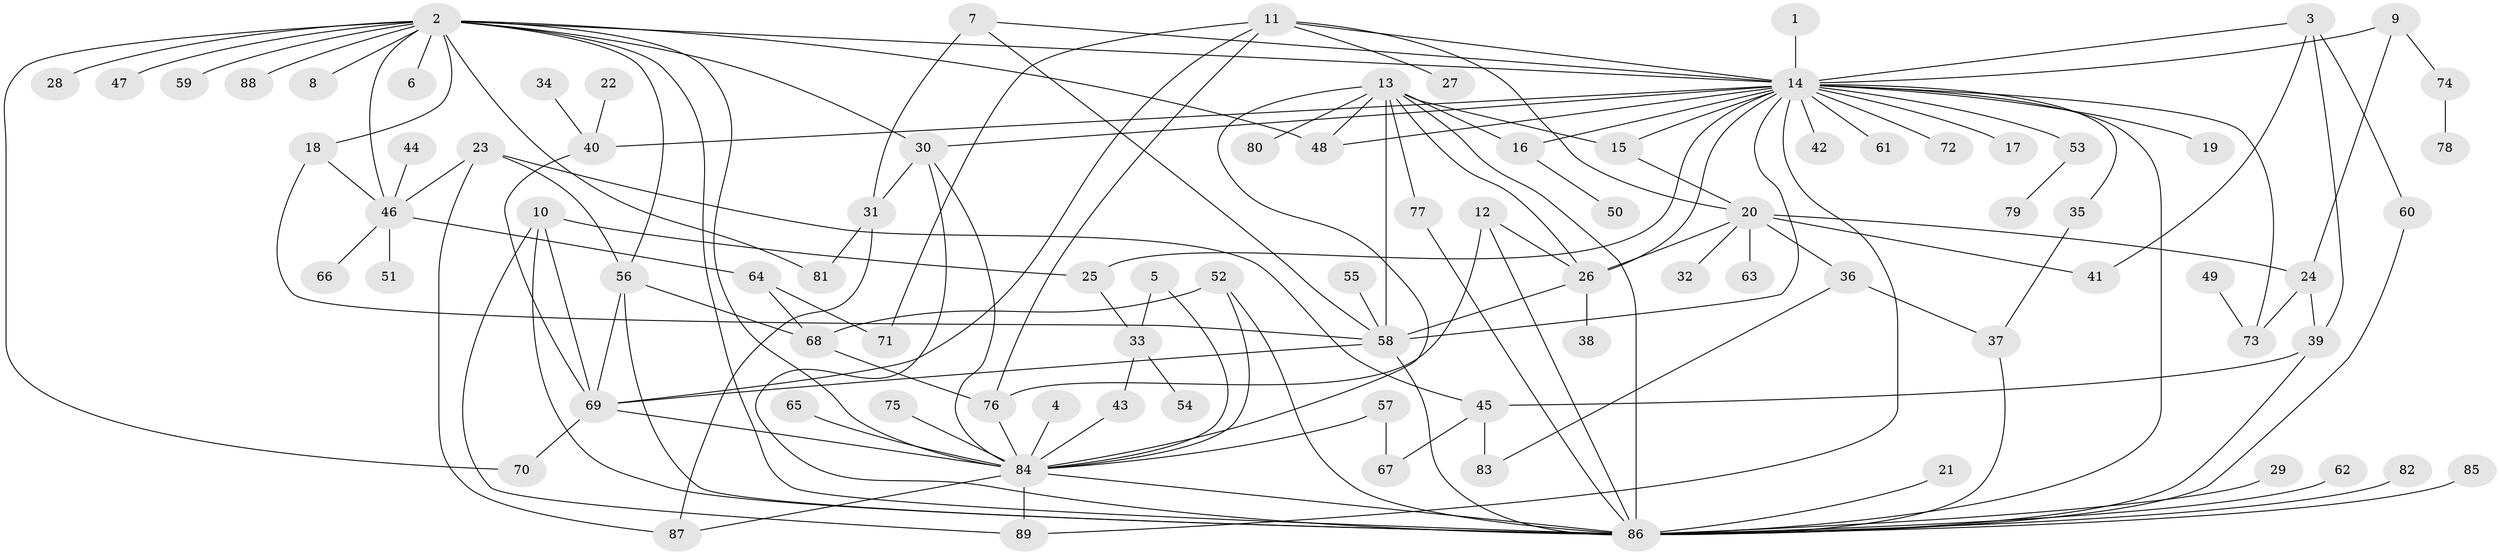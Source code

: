 // original degree distribution, {27: 0.007874015748031496, 1: 0.41732283464566927, 17: 0.007874015748031496, 2: 0.23622047244094488, 4: 0.09448818897637795, 18: 0.007874015748031496, 9: 0.015748031496062992, 3: 0.11811023622047244, 6: 0.007874015748031496, 21: 0.007874015748031496, 8: 0.015748031496062992, 10: 0.007874015748031496, 5: 0.047244094488188976, 11: 0.007874015748031496}
// Generated by graph-tools (version 1.1) at 2025/36/03/04/25 23:36:54]
// undirected, 89 vertices, 144 edges
graph export_dot {
  node [color=gray90,style=filled];
  1;
  2;
  3;
  4;
  5;
  6;
  7;
  8;
  9;
  10;
  11;
  12;
  13;
  14;
  15;
  16;
  17;
  18;
  19;
  20;
  21;
  22;
  23;
  24;
  25;
  26;
  27;
  28;
  29;
  30;
  31;
  32;
  33;
  34;
  35;
  36;
  37;
  38;
  39;
  40;
  41;
  42;
  43;
  44;
  45;
  46;
  47;
  48;
  49;
  50;
  51;
  52;
  53;
  54;
  55;
  56;
  57;
  58;
  59;
  60;
  61;
  62;
  63;
  64;
  65;
  66;
  67;
  68;
  69;
  70;
  71;
  72;
  73;
  74;
  75;
  76;
  77;
  78;
  79;
  80;
  81;
  82;
  83;
  84;
  85;
  86;
  87;
  88;
  89;
  1 -- 14 [weight=1.0];
  2 -- 6 [weight=1.0];
  2 -- 8 [weight=1.0];
  2 -- 14 [weight=1.0];
  2 -- 18 [weight=1.0];
  2 -- 28 [weight=1.0];
  2 -- 30 [weight=1.0];
  2 -- 46 [weight=1.0];
  2 -- 47 [weight=1.0];
  2 -- 48 [weight=1.0];
  2 -- 56 [weight=1.0];
  2 -- 59 [weight=1.0];
  2 -- 70 [weight=1.0];
  2 -- 81 [weight=1.0];
  2 -- 84 [weight=1.0];
  2 -- 86 [weight=1.0];
  2 -- 88 [weight=1.0];
  3 -- 14 [weight=1.0];
  3 -- 39 [weight=1.0];
  3 -- 41 [weight=1.0];
  3 -- 60 [weight=1.0];
  4 -- 84 [weight=1.0];
  5 -- 33 [weight=1.0];
  5 -- 84 [weight=1.0];
  7 -- 14 [weight=1.0];
  7 -- 31 [weight=1.0];
  7 -- 58 [weight=1.0];
  9 -- 14 [weight=1.0];
  9 -- 24 [weight=1.0];
  9 -- 74 [weight=1.0];
  10 -- 25 [weight=1.0];
  10 -- 69 [weight=1.0];
  10 -- 86 [weight=1.0];
  10 -- 89 [weight=1.0];
  11 -- 14 [weight=1.0];
  11 -- 20 [weight=1.0];
  11 -- 27 [weight=1.0];
  11 -- 69 [weight=1.0];
  11 -- 71 [weight=1.0];
  11 -- 76 [weight=1.0];
  12 -- 26 [weight=1.0];
  12 -- 76 [weight=1.0];
  12 -- 86 [weight=1.0];
  13 -- 15 [weight=1.0];
  13 -- 16 [weight=1.0];
  13 -- 26 [weight=1.0];
  13 -- 48 [weight=1.0];
  13 -- 58 [weight=1.0];
  13 -- 77 [weight=1.0];
  13 -- 80 [weight=1.0];
  13 -- 84 [weight=1.0];
  13 -- 86 [weight=1.0];
  14 -- 15 [weight=1.0];
  14 -- 16 [weight=1.0];
  14 -- 17 [weight=1.0];
  14 -- 19 [weight=1.0];
  14 -- 25 [weight=1.0];
  14 -- 26 [weight=1.0];
  14 -- 30 [weight=1.0];
  14 -- 35 [weight=1.0];
  14 -- 40 [weight=1.0];
  14 -- 42 [weight=1.0];
  14 -- 48 [weight=1.0];
  14 -- 53 [weight=1.0];
  14 -- 58 [weight=1.0];
  14 -- 61 [weight=1.0];
  14 -- 72 [weight=1.0];
  14 -- 73 [weight=2.0];
  14 -- 86 [weight=1.0];
  14 -- 89 [weight=1.0];
  15 -- 20 [weight=1.0];
  16 -- 50 [weight=1.0];
  18 -- 46 [weight=1.0];
  18 -- 58 [weight=1.0];
  20 -- 24 [weight=1.0];
  20 -- 26 [weight=2.0];
  20 -- 32 [weight=1.0];
  20 -- 36 [weight=1.0];
  20 -- 41 [weight=1.0];
  20 -- 63 [weight=1.0];
  21 -- 86 [weight=1.0];
  22 -- 40 [weight=1.0];
  23 -- 45 [weight=1.0];
  23 -- 46 [weight=1.0];
  23 -- 56 [weight=1.0];
  23 -- 87 [weight=1.0];
  24 -- 39 [weight=1.0];
  24 -- 73 [weight=1.0];
  25 -- 33 [weight=1.0];
  26 -- 38 [weight=1.0];
  26 -- 58 [weight=1.0];
  29 -- 86 [weight=1.0];
  30 -- 31 [weight=1.0];
  30 -- 84 [weight=1.0];
  30 -- 86 [weight=1.0];
  31 -- 81 [weight=1.0];
  31 -- 87 [weight=1.0];
  33 -- 43 [weight=1.0];
  33 -- 54 [weight=1.0];
  34 -- 40 [weight=1.0];
  35 -- 37 [weight=1.0];
  36 -- 37 [weight=1.0];
  36 -- 83 [weight=1.0];
  37 -- 86 [weight=1.0];
  39 -- 45 [weight=1.0];
  39 -- 86 [weight=1.0];
  40 -- 69 [weight=1.0];
  43 -- 84 [weight=1.0];
  44 -- 46 [weight=1.0];
  45 -- 67 [weight=1.0];
  45 -- 83 [weight=1.0];
  46 -- 51 [weight=1.0];
  46 -- 64 [weight=1.0];
  46 -- 66 [weight=1.0];
  49 -- 73 [weight=1.0];
  52 -- 68 [weight=1.0];
  52 -- 84 [weight=1.0];
  52 -- 86 [weight=1.0];
  53 -- 79 [weight=1.0];
  55 -- 58 [weight=1.0];
  56 -- 68 [weight=1.0];
  56 -- 69 [weight=1.0];
  56 -- 86 [weight=1.0];
  57 -- 67 [weight=1.0];
  57 -- 84 [weight=1.0];
  58 -- 69 [weight=1.0];
  58 -- 86 [weight=1.0];
  60 -- 86 [weight=1.0];
  62 -- 86 [weight=1.0];
  64 -- 68 [weight=1.0];
  64 -- 71 [weight=1.0];
  65 -- 84 [weight=1.0];
  68 -- 76 [weight=1.0];
  69 -- 70 [weight=1.0];
  69 -- 84 [weight=1.0];
  74 -- 78 [weight=1.0];
  75 -- 84 [weight=1.0];
  76 -- 84 [weight=1.0];
  77 -- 86 [weight=1.0];
  82 -- 86 [weight=1.0];
  84 -- 86 [weight=1.0];
  84 -- 87 [weight=1.0];
  84 -- 89 [weight=1.0];
  85 -- 86 [weight=1.0];
}
